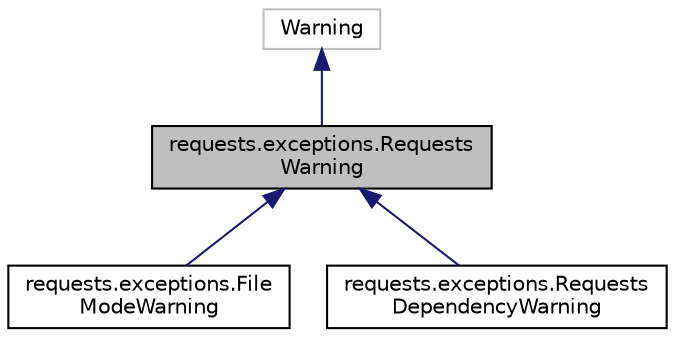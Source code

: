 digraph "requests.exceptions.RequestsWarning"
{
 // LATEX_PDF_SIZE
  edge [fontname="Helvetica",fontsize="10",labelfontname="Helvetica",labelfontsize="10"];
  node [fontname="Helvetica",fontsize="10",shape=record];
  Node1 [label="requests.exceptions.Requests\lWarning",height=0.2,width=0.4,color="black", fillcolor="grey75", style="filled", fontcolor="black",tooltip=" "];
  Node2 -> Node1 [dir="back",color="midnightblue",fontsize="10",style="solid"];
  Node2 [label="Warning",height=0.2,width=0.4,color="grey75", fillcolor="white", style="filled",tooltip=" "];
  Node1 -> Node3 [dir="back",color="midnightblue",fontsize="10",style="solid"];
  Node3 [label="requests.exceptions.File\lModeWarning",height=0.2,width=0.4,color="black", fillcolor="white", style="filled",URL="$classrequests_1_1exceptions_1_1FileModeWarning.html",tooltip=" "];
  Node1 -> Node4 [dir="back",color="midnightblue",fontsize="10",style="solid"];
  Node4 [label="requests.exceptions.Requests\lDependencyWarning",height=0.2,width=0.4,color="black", fillcolor="white", style="filled",URL="$classrequests_1_1exceptions_1_1RequestsDependencyWarning.html",tooltip=" "];
}
